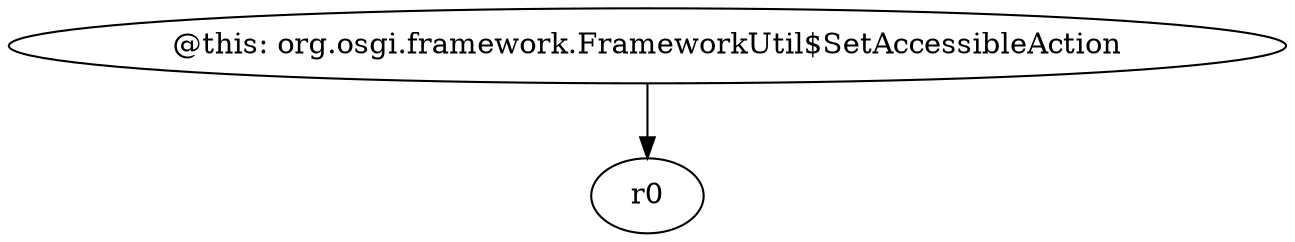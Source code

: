 digraph g {
0[label="@this: org.osgi.framework.FrameworkUtil$SetAccessibleAction"]
1[label="r0"]
0->1[label=""]
}